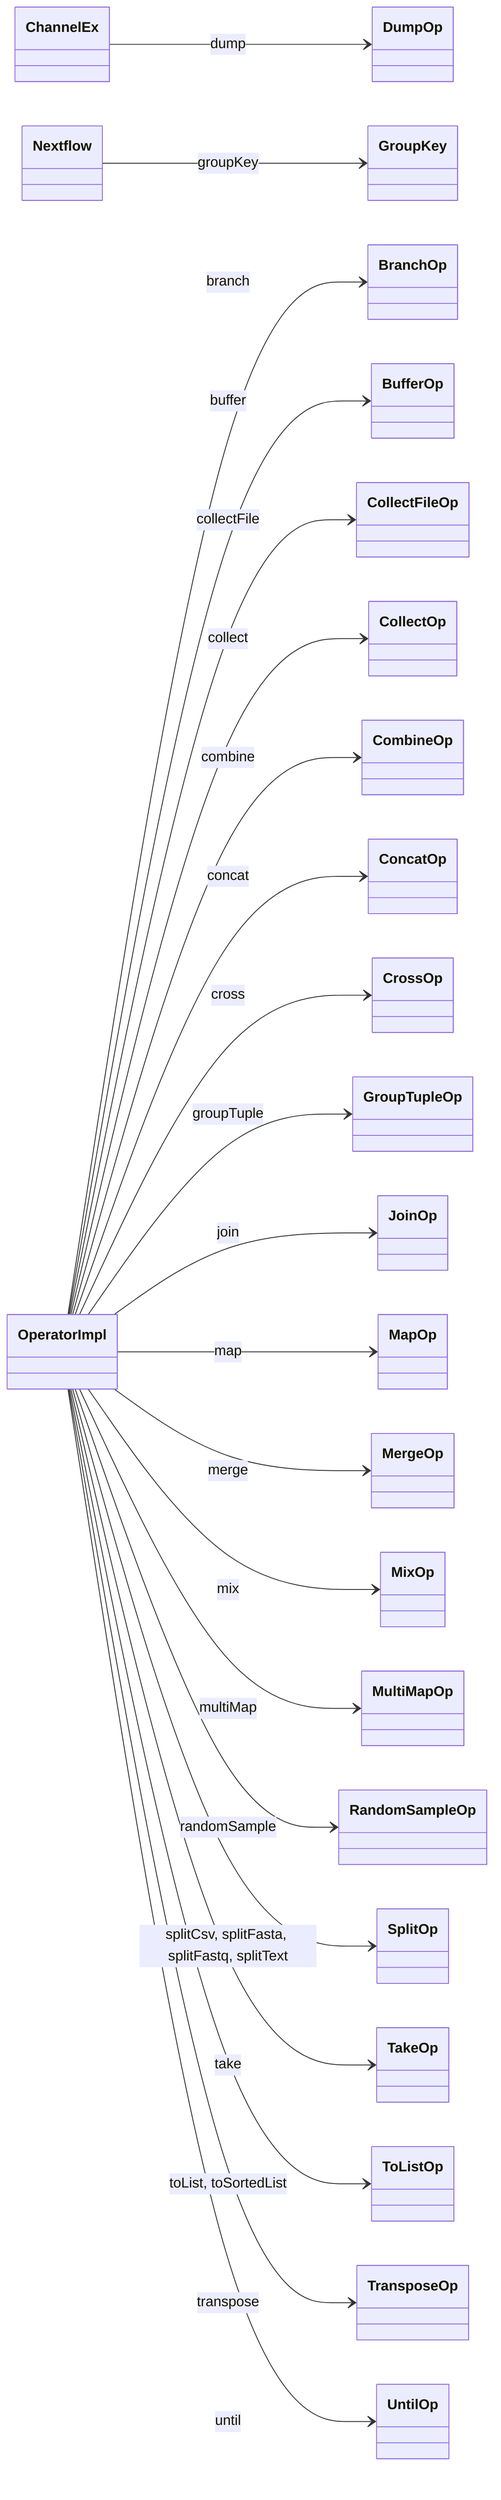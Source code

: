 classDiagram
    %%
    %% nextflow.extension
    %%
    direction LR

    ChannelEx --> DumpOp : dump
    Nextflow --> GroupKey : groupKey

    OperatorImpl --> BranchOp : branch
    OperatorImpl --> BufferOp : buffer
    OperatorImpl --> CollectFileOp : collectFile
    OperatorImpl --> CollectOp : collect
    OperatorImpl --> CombineOp : combine
    OperatorImpl --> ConcatOp : concat
    OperatorImpl --> CrossOp : cross
    OperatorImpl --> GroupTupleOp : groupTuple
    OperatorImpl --> JoinOp : join
    OperatorImpl --> MapOp : map
    OperatorImpl --> MergeOp : merge
    OperatorImpl --> MixOp : mix
    OperatorImpl --> MultiMapOp : multiMap
    OperatorImpl --> RandomSampleOp : randomSample
    OperatorImpl --> SplitOp : splitCsv, splitFasta, splitFastq, splitText
    OperatorImpl --> TakeOp : take
    OperatorImpl --> ToListOp : toList, toSortedList
    OperatorImpl --> TransposeOp : transpose
    OperatorImpl --> UntilOp : until
